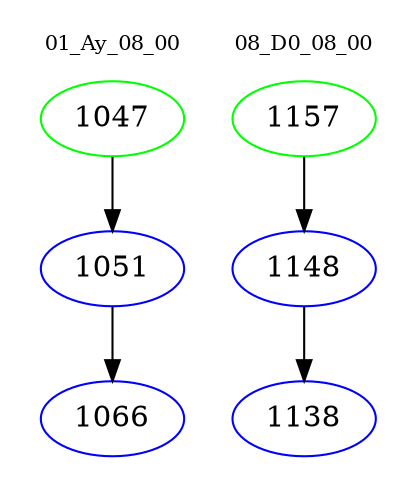 digraph{
subgraph cluster_0 {
color = white
label = "01_Ay_08_00";
fontsize=10;
T0_1047 [label="1047", color="green"]
T0_1047 -> T0_1051 [color="black"]
T0_1051 [label="1051", color="blue"]
T0_1051 -> T0_1066 [color="black"]
T0_1066 [label="1066", color="blue"]
}
subgraph cluster_1 {
color = white
label = "08_D0_08_00";
fontsize=10;
T1_1157 [label="1157", color="green"]
T1_1157 -> T1_1148 [color="black"]
T1_1148 [label="1148", color="blue"]
T1_1148 -> T1_1138 [color="black"]
T1_1138 [label="1138", color="blue"]
}
}

